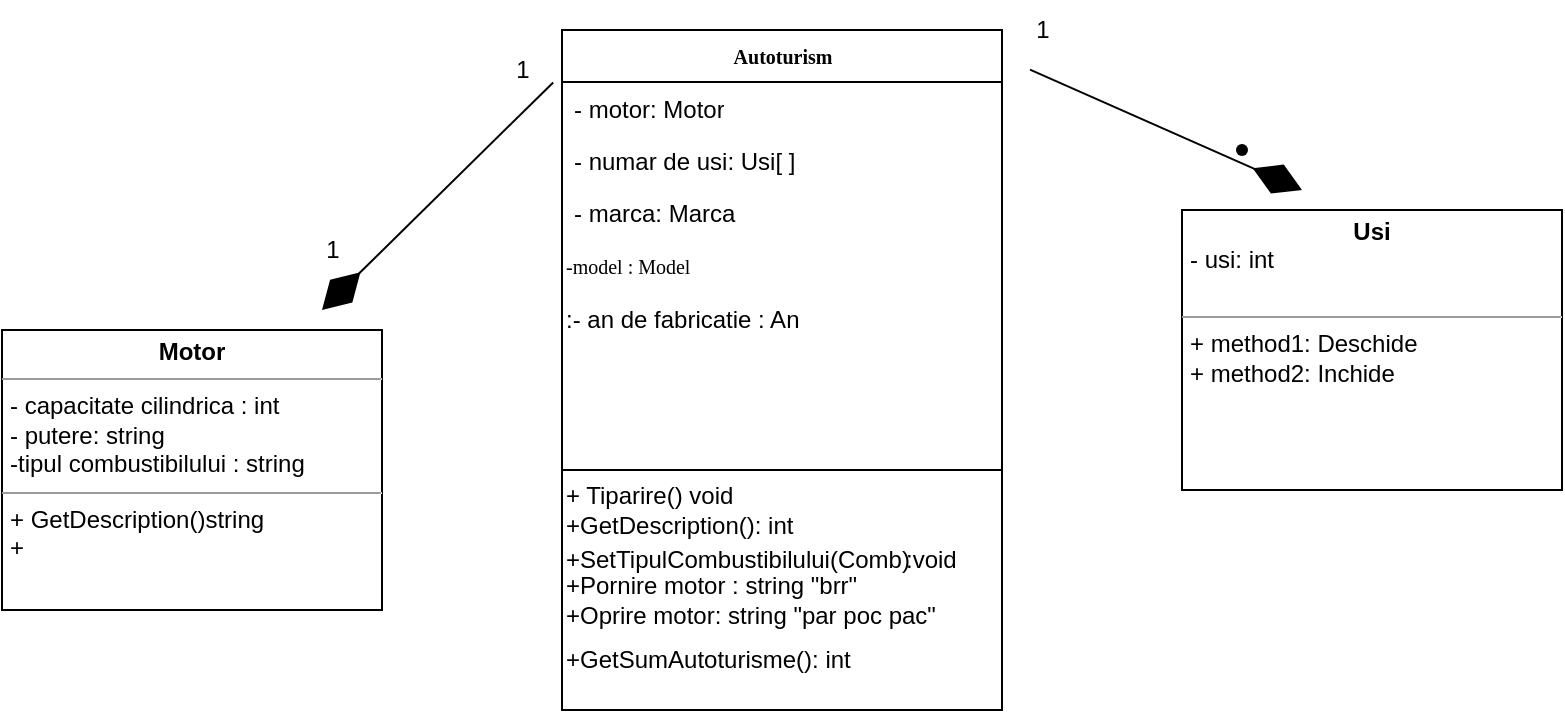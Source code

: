 <mxfile version="20.8.16" type="github">
  <diagram name="Page-1" id="c4acf3e9-155e-7222-9cf6-157b1a14988f">
    <mxGraphModel dx="1050" dy="581" grid="1" gridSize="10" guides="1" tooltips="1" connect="1" arrows="1" fold="1" page="1" pageScale="1" pageWidth="850" pageHeight="1100" background="none" math="0" shadow="0">
      <root>
        <mxCell id="0" />
        <mxCell id="1" parent="0" />
        <mxCell id="17acba5748e5396b-30" value="&lt;b&gt;Autoturism&lt;/b&gt;" style="swimlane;html=1;fontStyle=0;childLayout=stackLayout;horizontal=1;startSize=26;fillColor=none;horizontalStack=0;resizeParent=1;resizeLast=0;collapsible=1;marginBottom=0;swimlaneFillColor=#ffffff;rounded=0;shadow=0;comic=0;labelBackgroundColor=none;strokeWidth=1;fontFamily=Verdana;fontSize=10;align=center;textDirection=ltr;" parent="1" vertex="1">
          <mxGeometry x="340" y="70" width="220" height="220" as="geometry" />
        </mxCell>
        <mxCell id="17acba5748e5396b-31" value="- motor: Motor&lt;br&gt;" style="text;html=1;strokeColor=none;fillColor=none;align=left;verticalAlign=top;spacingLeft=4;spacingRight=4;whiteSpace=wrap;overflow=hidden;rotatable=0;points=[[0,0.5],[1,0.5]];portConstraint=eastwest;" parent="17acba5748e5396b-30" vertex="1">
          <mxGeometry y="26" width="220" height="26" as="geometry" />
        </mxCell>
        <mxCell id="17acba5748e5396b-32" value="- numar de usi: Usi[ ]" style="text;html=1;strokeColor=none;fillColor=none;align=left;verticalAlign=top;spacingLeft=4;spacingRight=4;whiteSpace=wrap;overflow=hidden;rotatable=0;points=[[0,0.5],[1,0.5]];portConstraint=eastwest;" parent="17acba5748e5396b-30" vertex="1">
          <mxGeometry y="52" width="220" height="26" as="geometry" />
        </mxCell>
        <mxCell id="17acba5748e5396b-33" value="- marca: Marca&lt;br&gt;&lt;br&gt;" style="text;html=1;strokeColor=none;fillColor=none;align=left;verticalAlign=top;spacingLeft=4;spacingRight=4;whiteSpace=wrap;overflow=hidden;rotatable=0;points=[[0,0.5],[1,0.5]];portConstraint=eastwest;" parent="17acba5748e5396b-30" vertex="1">
          <mxGeometry y="78" width="220" height="32" as="geometry" />
        </mxCell>
        <mxCell id="5d2195bd80daf111-16" value="-model : Model" style="text;html=1;resizable=0;points=[];autosize=1;align=left;verticalAlign=top;spacingTop=-4;fontSize=10;fontFamily=Verdana;fontColor=#000000;" parent="17acba5748e5396b-30" vertex="1">
          <mxGeometry y="110" width="220" height="20" as="geometry" />
        </mxCell>
        <mxCell id="Fru1zeG-IIHjsc8SuM4v-11" value=":- an de fabricatie : An" style="text;strokeColor=none;align=left;fillColor=none;html=1;verticalAlign=middle;whiteSpace=wrap;rounded=0;" vertex="1" parent="17acba5748e5396b-30">
          <mxGeometry y="130" width="220" height="30" as="geometry" />
        </mxCell>
        <mxCell id="5d2195bd80daf111-18" value="&lt;p style=&quot;margin:0px;margin-top:4px;text-align:center;&quot;&gt;&lt;b&gt;Motor&lt;/b&gt;&lt;/p&gt;&lt;hr size=&quot;1&quot;&gt;&lt;p style=&quot;margin:0px;margin-left:4px;&quot;&gt;- capacitate cilindrica : int&lt;br&gt;- putere: string&lt;/p&gt;&lt;p style=&quot;margin:0px;margin-left:4px;&quot;&gt;-tipul combustibilului : string&lt;/p&gt;&lt;hr size=&quot;1&quot;&gt;&lt;p style=&quot;margin:0px;margin-left:4px;&quot;&gt;+ GetDescription()string&lt;br&gt;+&amp;nbsp;&lt;/p&gt;" style="verticalAlign=top;align=left;overflow=fill;fontSize=12;fontFamily=Helvetica;html=1;rounded=0;shadow=0;comic=0;labelBackgroundColor=none;strokeWidth=1" parent="1" vertex="1">
          <mxGeometry x="60" y="220" width="190" height="140" as="geometry" />
        </mxCell>
        <mxCell id="5d2195bd80daf111-19" value="&lt;p style=&quot;margin:0px;margin-top:4px;text-align:center;&quot;&gt;&lt;b&gt;Usi&lt;/b&gt;&lt;/p&gt;&lt;p style=&quot;margin:0px;margin-left:4px;&quot;&gt;- usi: int&lt;br&gt;&lt;br&gt;&lt;/p&gt;&lt;hr size=&quot;1&quot;&gt;&lt;p style=&quot;margin:0px;margin-left:4px;&quot;&gt;+ method1: Deschide&lt;br&gt;+ method2: Inchide&lt;/p&gt;" style="verticalAlign=top;align=left;overflow=fill;fontSize=12;fontFamily=Helvetica;html=1;rounded=0;shadow=0;comic=0;labelBackgroundColor=none;strokeWidth=1" parent="1" vertex="1">
          <mxGeometry x="650" y="160" width="190" height="140" as="geometry" />
        </mxCell>
        <mxCell id="Fru1zeG-IIHjsc8SuM4v-13" value="" style="rounded=0;whiteSpace=wrap;html=1;" vertex="1" parent="1">
          <mxGeometry x="340" y="290" width="220" height="120" as="geometry" />
        </mxCell>
        <mxCell id="Fru1zeG-IIHjsc8SuM4v-14" value="+ Tiparire() void&lt;br&gt;+GetDescription(): int" style="text;strokeColor=none;align=left;fillColor=none;html=1;verticalAlign=middle;whiteSpace=wrap;rounded=0;" vertex="1" parent="1">
          <mxGeometry x="340" y="290" width="170" height="40" as="geometry" />
        </mxCell>
        <mxCell id="Fru1zeG-IIHjsc8SuM4v-17" value="+SetTipulCombustibilului(Comb)" style="text;strokeColor=none;align=left;fillColor=none;html=1;verticalAlign=middle;whiteSpace=wrap;rounded=0;" vertex="1" parent="1">
          <mxGeometry x="340" y="320" width="60" height="30" as="geometry" />
        </mxCell>
        <mxCell id="Fru1zeG-IIHjsc8SuM4v-20" value=":void" style="text;strokeColor=none;align=left;fillColor=none;html=1;verticalAlign=middle;whiteSpace=wrap;rounded=0;" vertex="1" parent="1">
          <mxGeometry x="510" y="310" width="60" height="50" as="geometry" />
        </mxCell>
        <mxCell id="Fru1zeG-IIHjsc8SuM4v-34" value="" style="shape=waypoint;sketch=0;size=6;pointerEvents=1;points=[];fillColor=none;resizable=0;rotatable=0;perimeter=centerPerimeter;snapToPoint=1;" vertex="1" parent="1">
          <mxGeometry x="670" y="120" width="20" height="20" as="geometry" />
        </mxCell>
        <mxCell id="Fru1zeG-IIHjsc8SuM4v-35" value="1" style="text;html=1;align=center;verticalAlign=middle;resizable=0;points=[];autosize=1;strokeColor=none;fillColor=none;" vertex="1" parent="1">
          <mxGeometry x="565" y="55" width="30" height="30" as="geometry" />
        </mxCell>
        <mxCell id="Fru1zeG-IIHjsc8SuM4v-36" value="1" style="text;html=1;align=center;verticalAlign=middle;resizable=0;points=[];autosize=1;strokeColor=none;fillColor=none;" vertex="1" parent="1">
          <mxGeometry x="305" y="75" width="30" height="30" as="geometry" />
        </mxCell>
        <mxCell id="Fru1zeG-IIHjsc8SuM4v-37" value="1" style="text;html=1;align=center;verticalAlign=middle;resizable=0;points=[];autosize=1;strokeColor=none;fillColor=none;" vertex="1" parent="1">
          <mxGeometry x="210" y="165" width="30" height="30" as="geometry" />
        </mxCell>
        <mxCell id="Fru1zeG-IIHjsc8SuM4v-43" value="" style="endArrow=diamondThin;endFill=1;endSize=24;html=1;rounded=0;labelBackgroundColor=#FFFFFF;exitX=0.3;exitY=1.16;exitDx=0;exitDy=0;exitPerimeter=0;" edge="1" parent="1" source="Fru1zeG-IIHjsc8SuM4v-35">
          <mxGeometry width="160" relative="1" as="geometry">
            <mxPoint x="650" y="80" as="sourcePoint" />
            <mxPoint x="710" y="150" as="targetPoint" />
          </mxGeometry>
        </mxCell>
        <mxCell id="Fru1zeG-IIHjsc8SuM4v-52" value="+Pornire motor : string &quot;brr&quot;&lt;br&gt;+Oprire motor: string &quot;par poc pac&quot;" style="text;html=1;strokeColor=none;fillColor=none;align=left;verticalAlign=middle;whiteSpace=wrap;rounded=0;fontStyle=0" vertex="1" parent="1">
          <mxGeometry x="340" y="340" width="200" height="30" as="geometry" />
        </mxCell>
        <mxCell id="Fru1zeG-IIHjsc8SuM4v-53" value="+GetSumAutoturisme(): int" style="text;html=1;strokeColor=none;fillColor=none;align=left;verticalAlign=middle;whiteSpace=wrap;rounded=0;" vertex="1" parent="1">
          <mxGeometry x="340" y="370" width="190" height="30" as="geometry" />
        </mxCell>
        <mxCell id="Fru1zeG-IIHjsc8SuM4v-54" style="edgeStyle=none;rounded=0;orthogonalLoop=1;jettySize=auto;html=1;entryX=1;entryY=0.5;entryDx=0;entryDy=0;labelBackgroundColor=#FFFFFF;" edge="1" parent="1" source="Fru1zeG-IIHjsc8SuM4v-53" target="Fru1zeG-IIHjsc8SuM4v-53">
          <mxGeometry relative="1" as="geometry" />
        </mxCell>
        <mxCell id="Fru1zeG-IIHjsc8SuM4v-55" value="" style="endArrow=diamondThin;endFill=1;endSize=24;html=1;rounded=0;labelBackgroundColor=#FFFFFF;exitX=1.02;exitY=0.707;exitDx=0;exitDy=0;exitPerimeter=0;" edge="1" parent="1" source="Fru1zeG-IIHjsc8SuM4v-36">
          <mxGeometry width="160" relative="1" as="geometry">
            <mxPoint x="320" y="110" as="sourcePoint" />
            <mxPoint x="220" y="210" as="targetPoint" />
          </mxGeometry>
        </mxCell>
      </root>
    </mxGraphModel>
  </diagram>
</mxfile>
